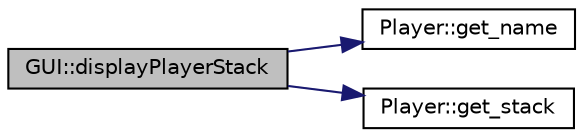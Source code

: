 digraph "GUI::displayPlayerStack"
{
 // INTERACTIVE_SVG=YES
 // LATEX_PDF_SIZE
  edge [fontname="Helvetica",fontsize="10",labelfontname="Helvetica",labelfontsize="10"];
  node [fontname="Helvetica",fontsize="10",shape=record];
  rankdir="LR";
  Node1 [label="GUI::displayPlayerStack",height=0.2,width=0.4,color="black", fillcolor="grey75", style="filled", fontcolor="black",tooltip="Displays the current chip stack of a player."];
  Node1 -> Node2 [color="midnightblue",fontsize="10",style="solid",fontname="Helvetica"];
  Node2 [label="Player::get_name",height=0.2,width=0.4,color="black", fillcolor="white", style="filled",URL="$class_player.html#afca8141f38b60b526fd2f874523a2726",tooltip="Gets the name of the player."];
  Node1 -> Node3 [color="midnightblue",fontsize="10",style="solid",fontname="Helvetica"];
  Node3 [label="Player::get_stack",height=0.2,width=0.4,color="black", fillcolor="white", style="filled",URL="$class_player.html#aca2f65a65461c322a0563ae0482be213",tooltip="Gets the current stack of the player."];
}
